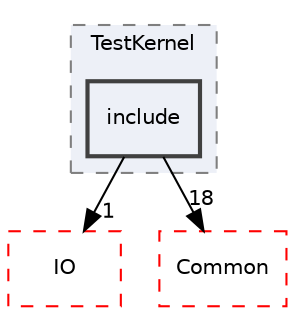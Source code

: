 digraph "include"
{
 // LATEX_PDF_SIZE
  edge [fontname="Helvetica",fontsize="10",labelfontname="Helvetica",labelfontsize="10"];
  node [fontname="Helvetica",fontsize="10",shape=record];
  compound=true
  subgraph clusterdir_d0eee9c56aa72e77924299935a9e231a {
    graph [ bgcolor="#edf0f7", pencolor="grey50", style="filled,dashed,", label="TestKernel", fontname="Helvetica", fontsize="10", URL="dir_d0eee9c56aa72e77924299935a9e231a.html"]
  dir_1199de3dc4fcb10201aadf2c8fdf3f8d [shape=box, label="include", style="filled,bold,", fillcolor="#edf0f7", color="grey25", URL="dir_1199de3dc4fcb10201aadf2c8fdf3f8d.html"];
  }
  dir_367545fbb67972528c5e9da3f2610d14 [shape=box, label="IO", style="dashed,", fillcolor="#edf0f7", color="red", URL="dir_367545fbb67972528c5e9da3f2610d14.html"];
  dir_d38764bbd2ed2fce86b6f67aad6c8758 [shape=box, label="Common", style="dashed,", fillcolor="#edf0f7", color="red", URL="dir_d38764bbd2ed2fce86b6f67aad6c8758.html"];
  dir_1199de3dc4fcb10201aadf2c8fdf3f8d->dir_367545fbb67972528c5e9da3f2610d14 [headlabel="1", labeldistance=1.5 headhref="dir_000071_000178.html"];
  dir_1199de3dc4fcb10201aadf2c8fdf3f8d->dir_d38764bbd2ed2fce86b6f67aad6c8758 [headlabel="18", labeldistance=1.5 headhref="dir_000071_000010.html"];
}
